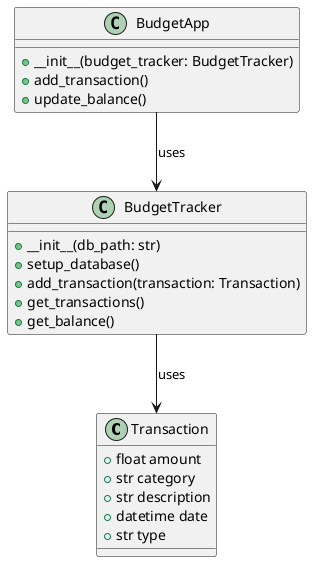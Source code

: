 @startuml
class Transaction {
    +float amount
    +str category
    +str description
    +datetime date
    +str type
}

class BudgetTracker {
    +__init__(db_path: str)
    +setup_database()
    +add_transaction(transaction: Transaction)
    +get_transactions()
    +get_balance()
}

BudgetTracker --> Transaction : uses

class BudgetApp {
    +__init__(budget_tracker: BudgetTracker)
    +add_transaction()
    +update_balance()
}

BudgetApp --> BudgetTracker : uses

@enduml
